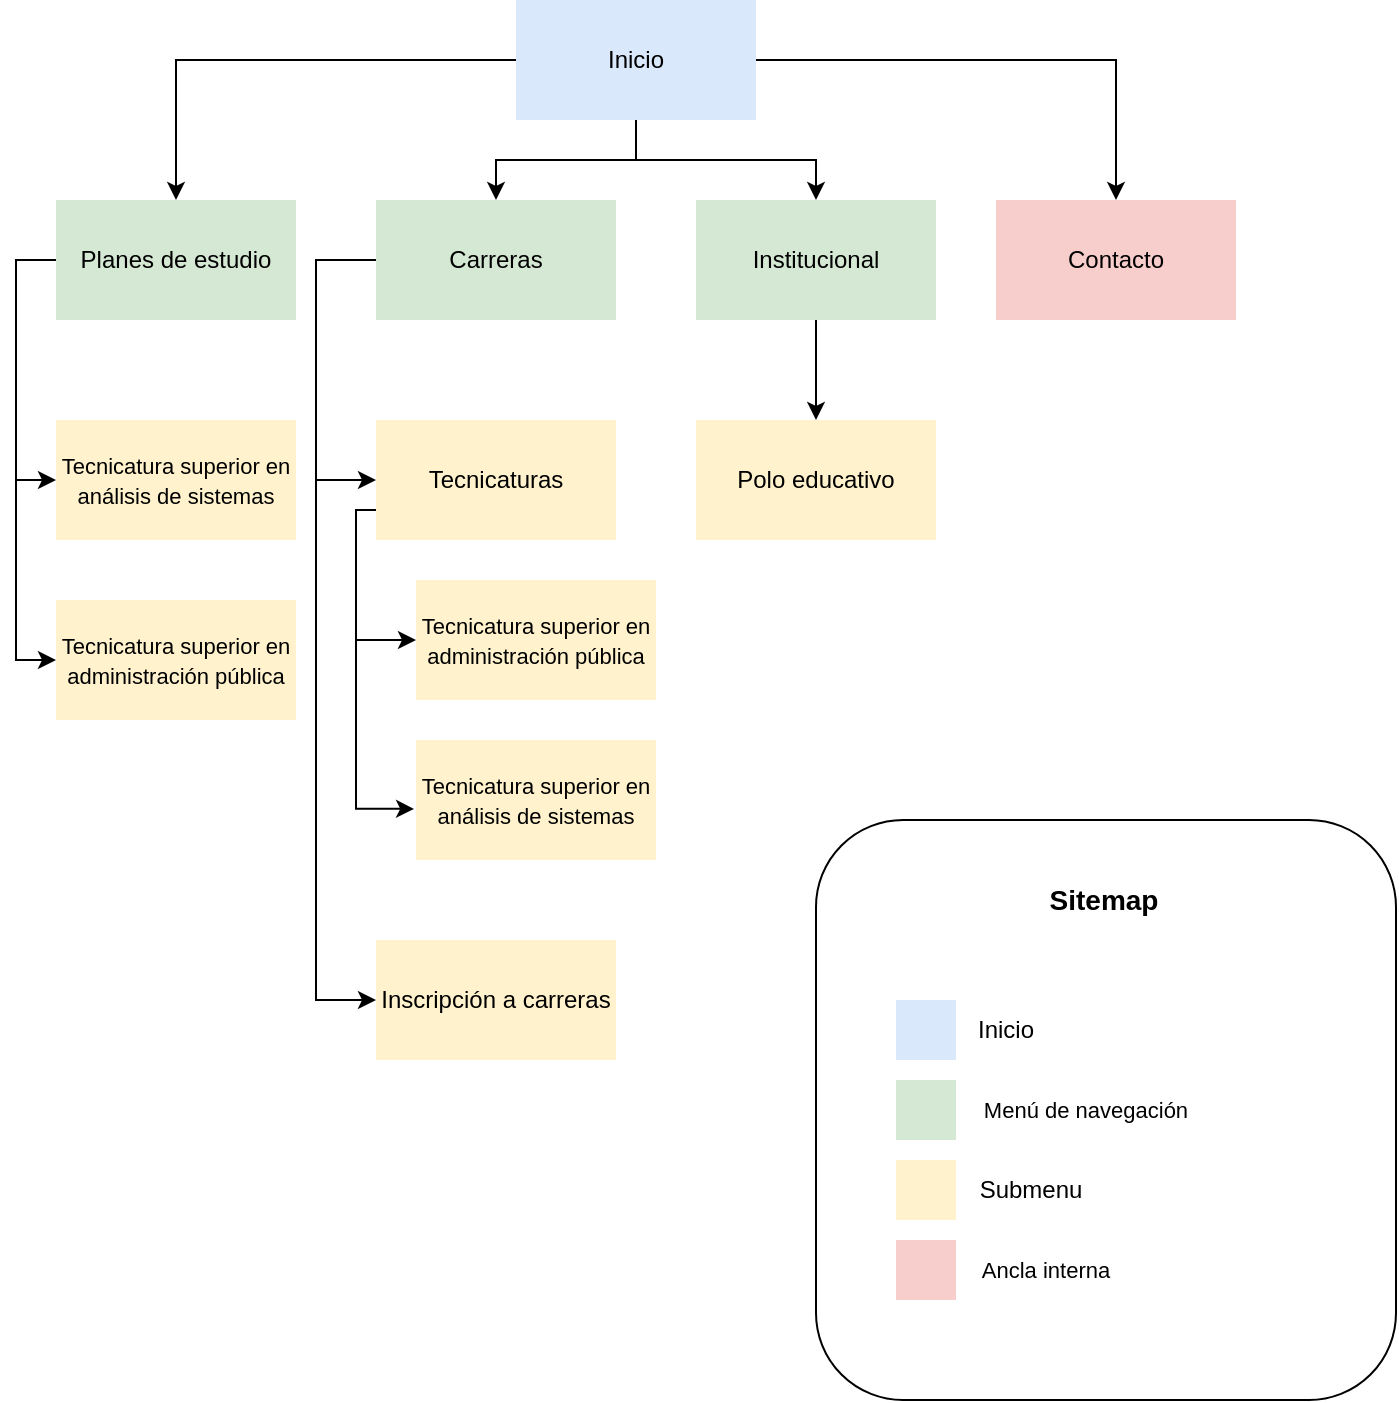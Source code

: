 <mxfile version="14.8.2" type="device"><diagram id="9yBA1WH_0XfxqWVXMuj-" name="Page-1"><mxGraphModel dx="1585" dy="849" grid="1" gridSize="10" guides="1" tooltips="1" connect="1" arrows="1" fold="1" page="1" pageScale="1" pageWidth="827" pageHeight="1169" math="0" shadow="0"><root><mxCell id="0"/><mxCell id="1" parent="0"/><mxCell id="jkaZZgdF9LxKeGd1pbyx-8" style="edgeStyle=orthogonalEdgeStyle;rounded=0;orthogonalLoop=1;jettySize=auto;html=1;entryX=0.5;entryY=0;entryDx=0;entryDy=0;" parent="1" source="jkaZZgdF9LxKeGd1pbyx-1" target="jkaZZgdF9LxKeGd1pbyx-3" edge="1"><mxGeometry relative="1" as="geometry"/></mxCell><mxCell id="jkaZZgdF9LxKeGd1pbyx-9" style="edgeStyle=orthogonalEdgeStyle;rounded=0;orthogonalLoop=1;jettySize=auto;html=1;entryX=0.5;entryY=0;entryDx=0;entryDy=0;" parent="1" source="jkaZZgdF9LxKeGd1pbyx-1" target="jkaZZgdF9LxKeGd1pbyx-2" edge="1"><mxGeometry relative="1" as="geometry"/></mxCell><mxCell id="jkaZZgdF9LxKeGd1pbyx-10" style="edgeStyle=orthogonalEdgeStyle;rounded=0;orthogonalLoop=1;jettySize=auto;html=1;entryX=0.5;entryY=0;entryDx=0;entryDy=0;" parent="1" source="jkaZZgdF9LxKeGd1pbyx-1" target="jkaZZgdF9LxKeGd1pbyx-5" edge="1"><mxGeometry relative="1" as="geometry"/></mxCell><mxCell id="jkaZZgdF9LxKeGd1pbyx-11" style="edgeStyle=orthogonalEdgeStyle;rounded=0;orthogonalLoop=1;jettySize=auto;html=1;entryX=0.5;entryY=0;entryDx=0;entryDy=0;" parent="1" source="jkaZZgdF9LxKeGd1pbyx-1" target="jkaZZgdF9LxKeGd1pbyx-4" edge="1"><mxGeometry relative="1" as="geometry"><mxPoint x="500" y="270" as="targetPoint"/></mxGeometry></mxCell><mxCell id="jkaZZgdF9LxKeGd1pbyx-1" value="Inicio" style="rounded=0;whiteSpace=wrap;html=1;fillColor=#dae8fc;strokeColor=none;" parent="1" vertex="1"><mxGeometry x="340" y="190" width="120" height="60" as="geometry"/></mxCell><mxCell id="jkaZZgdF9LxKeGd1pbyx-17" style="edgeStyle=orthogonalEdgeStyle;rounded=0;orthogonalLoop=1;jettySize=auto;html=1;entryX=0;entryY=0.5;entryDx=0;entryDy=0;" parent="1" source="jkaZZgdF9LxKeGd1pbyx-2" target="jkaZZgdF9LxKeGd1pbyx-15" edge="1"><mxGeometry relative="1" as="geometry"><Array as="points"><mxPoint x="90" y="320"/><mxPoint x="90" y="520"/></Array></mxGeometry></mxCell><mxCell id="jkaZZgdF9LxKeGd1pbyx-20" style="edgeStyle=orthogonalEdgeStyle;rounded=0;orthogonalLoop=1;jettySize=auto;html=1;entryX=0;entryY=0.5;entryDx=0;entryDy=0;exitX=0;exitY=0.5;exitDx=0;exitDy=0;" parent="1" source="jkaZZgdF9LxKeGd1pbyx-2" target="jkaZZgdF9LxKeGd1pbyx-14" edge="1"><mxGeometry relative="1" as="geometry"><Array as="points"><mxPoint x="90" y="320"/><mxPoint x="90" y="430"/></Array></mxGeometry></mxCell><mxCell id="jkaZZgdF9LxKeGd1pbyx-2" value="Planes de estudio" style="rounded=0;whiteSpace=wrap;html=1;fillColor=#d5e8d4;strokeColor=none;" parent="1" vertex="1"><mxGeometry x="110" y="290" width="120" height="60" as="geometry"/></mxCell><mxCell id="jkaZZgdF9LxKeGd1pbyx-6" style="edgeStyle=orthogonalEdgeStyle;rounded=0;orthogonalLoop=1;jettySize=auto;html=1;entryX=0;entryY=0.5;entryDx=0;entryDy=0;exitX=0;exitY=0.5;exitDx=0;exitDy=0;" parent="1" source="jkaZZgdF9LxKeGd1pbyx-3" target="jkaZZgdF9LxKeGd1pbyx-7" edge="1"><mxGeometry relative="1" as="geometry"><mxPoint x="340" y="400" as="targetPoint"/><Array as="points"><mxPoint x="240" y="320"/><mxPoint x="240" y="430"/></Array></mxGeometry></mxCell><mxCell id="jkaZZgdF9LxKeGd1pbyx-13" style="edgeStyle=orthogonalEdgeStyle;rounded=0;orthogonalLoop=1;jettySize=auto;html=1;exitX=0;exitY=0.5;exitDx=0;exitDy=0;entryX=0;entryY=0.5;entryDx=0;entryDy=0;" parent="1" source="jkaZZgdF9LxKeGd1pbyx-3" target="jkaZZgdF9LxKeGd1pbyx-12" edge="1"><mxGeometry relative="1" as="geometry"><Array as="points"><mxPoint x="240" y="320"/><mxPoint x="240" y="690"/></Array></mxGeometry></mxCell><mxCell id="jkaZZgdF9LxKeGd1pbyx-3" value="Carreras" style="rounded=0;whiteSpace=wrap;html=1;fillColor=#d5e8d4;strokeColor=none;" parent="1" vertex="1"><mxGeometry x="270" y="290" width="120" height="60" as="geometry"/></mxCell><mxCell id="vkjhP3fLSl-NsjwEyOaY-2" style="edgeStyle=orthogonalEdgeStyle;rounded=0;orthogonalLoop=1;jettySize=auto;html=1;entryX=0.5;entryY=0;entryDx=0;entryDy=0;" edge="1" parent="1" source="jkaZZgdF9LxKeGd1pbyx-4" target="jkaZZgdF9LxKeGd1pbyx-22"><mxGeometry relative="1" as="geometry"/></mxCell><mxCell id="jkaZZgdF9LxKeGd1pbyx-4" value="Institucional" style="rounded=0;whiteSpace=wrap;html=1;fillColor=#d5e8d4;strokeColor=none;" parent="1" vertex="1"><mxGeometry x="430" y="290" width="120" height="60" as="geometry"/></mxCell><mxCell id="jkaZZgdF9LxKeGd1pbyx-5" value="Contacto" style="rounded=0;whiteSpace=wrap;html=1;fillColor=#f8cecc;strokeColor=none;" parent="1" vertex="1"><mxGeometry x="580" y="290" width="120" height="60" as="geometry"/></mxCell><mxCell id="vkjhP3fLSl-NsjwEyOaY-7" style="edgeStyle=orthogonalEdgeStyle;rounded=0;orthogonalLoop=1;jettySize=auto;html=1;exitX=0;exitY=0.75;exitDx=0;exitDy=0;entryX=0;entryY=0.5;entryDx=0;entryDy=0;" edge="1" parent="1" source="jkaZZgdF9LxKeGd1pbyx-7" target="vkjhP3fLSl-NsjwEyOaY-6"><mxGeometry relative="1" as="geometry"><Array as="points"><mxPoint x="260" y="445"/><mxPoint x="260" y="510"/></Array></mxGeometry></mxCell><mxCell id="vkjhP3fLSl-NsjwEyOaY-10" style="edgeStyle=orthogonalEdgeStyle;rounded=0;orthogonalLoop=1;jettySize=auto;html=1;exitX=0;exitY=0.75;exitDx=0;exitDy=0;entryX=-0.008;entryY=0.574;entryDx=0;entryDy=0;entryPerimeter=0;" edge="1" parent="1" source="jkaZZgdF9LxKeGd1pbyx-7" target="vkjhP3fLSl-NsjwEyOaY-5"><mxGeometry relative="1" as="geometry"><Array as="points"><mxPoint x="260" y="445"/><mxPoint x="260" y="594"/></Array></mxGeometry></mxCell><mxCell id="jkaZZgdF9LxKeGd1pbyx-7" value="Tecnicaturas" style="rounded=0;whiteSpace=wrap;html=1;fillColor=#fff2cc;strokeColor=none;" parent="1" vertex="1"><mxGeometry x="270" y="400" width="120" height="60" as="geometry"/></mxCell><mxCell id="jkaZZgdF9LxKeGd1pbyx-12" value="Inscripción a carreras" style="rounded=0;whiteSpace=wrap;html=1;fillColor=#fff2cc;strokeColor=none;" parent="1" vertex="1"><mxGeometry x="270" y="660" width="120" height="60" as="geometry"/></mxCell><mxCell id="jkaZZgdF9LxKeGd1pbyx-14" value="&lt;font style=&quot;font-size: 11px&quot;&gt;Tecnicatura superior en análisis de sistemas&lt;/font&gt;" style="rounded=0;whiteSpace=wrap;html=1;fillColor=#fff2cc;strokeColor=none;" parent="1" vertex="1"><mxGeometry x="110" y="400" width="120" height="60" as="geometry"/></mxCell><mxCell id="jkaZZgdF9LxKeGd1pbyx-15" value="&lt;font style=&quot;font-size: 11px&quot;&gt;Tecnicatura superior en administración pública&lt;br&gt;&lt;/font&gt;" style="rounded=0;whiteSpace=wrap;html=1;fillColor=#fff2cc;strokeColor=none;" parent="1" vertex="1"><mxGeometry x="110" y="490" width="120" height="60" as="geometry"/></mxCell><mxCell id="jkaZZgdF9LxKeGd1pbyx-22" value="Polo educativo" style="rounded=0;whiteSpace=wrap;html=1;fillColor=#fff2cc;strokeColor=none;" parent="1" vertex="1"><mxGeometry x="430" y="400" width="120" height="60" as="geometry"/></mxCell><mxCell id="jkaZZgdF9LxKeGd1pbyx-31" value="" style="rounded=1;whiteSpace=wrap;html=1;" parent="1" vertex="1"><mxGeometry x="490" y="600" width="290" height="290" as="geometry"/></mxCell><mxCell id="jkaZZgdF9LxKeGd1pbyx-32" value="" style="whiteSpace=wrap;html=1;aspect=fixed;fillColor=#dae8fc;strokeColor=none;" parent="1" vertex="1"><mxGeometry x="530" y="690" width="30" height="30" as="geometry"/></mxCell><mxCell id="jkaZZgdF9LxKeGd1pbyx-33" value="" style="whiteSpace=wrap;html=1;aspect=fixed;fillColor=#d5e8d4;strokeColor=none;" parent="1" vertex="1"><mxGeometry x="530" y="730" width="30" height="30" as="geometry"/></mxCell><mxCell id="jkaZZgdF9LxKeGd1pbyx-34" value="" style="whiteSpace=wrap;html=1;aspect=fixed;fillColor=#fff2cc;strokeColor=none;" parent="1" vertex="1"><mxGeometry x="530" y="770" width="30" height="30" as="geometry"/></mxCell><mxCell id="jkaZZgdF9LxKeGd1pbyx-36" value="Inicio" style="text;html=1;strokeColor=none;fillColor=none;align=center;verticalAlign=middle;whiteSpace=wrap;rounded=0;" parent="1" vertex="1"><mxGeometry x="570" y="695" width="30" height="20" as="geometry"/></mxCell><mxCell id="jkaZZgdF9LxKeGd1pbyx-37" value="&lt;font style=&quot;font-size: 11px&quot;&gt;Menú de navegación&lt;/font&gt;" style="text;html=1;strokeColor=none;fillColor=none;align=center;verticalAlign=middle;whiteSpace=wrap;rounded=0;" parent="1" vertex="1"><mxGeometry x="570" y="735" width="110" height="20" as="geometry"/></mxCell><mxCell id="jkaZZgdF9LxKeGd1pbyx-38" value="Submenu" style="text;html=1;strokeColor=none;fillColor=none;align=center;verticalAlign=middle;whiteSpace=wrap;rounded=0;" parent="1" vertex="1"><mxGeometry x="570" y="775" width="55" height="20" as="geometry"/></mxCell><mxCell id="jkaZZgdF9LxKeGd1pbyx-39" value="&lt;font style=&quot;font-size: 14px&quot;&gt;&lt;b&gt;Sitemap&lt;/b&gt;&lt;/font&gt;" style="text;html=1;strokeColor=none;fillColor=none;align=center;verticalAlign=middle;whiteSpace=wrap;rounded=0;" parent="1" vertex="1"><mxGeometry x="613.75" y="630" width="40" height="20" as="geometry"/></mxCell><mxCell id="9iWwYdw2_b4ehEN3uo5i-4" value="" style="whiteSpace=wrap;html=1;aspect=fixed;fillColor=#f8cecc;strokeColor=none;" parent="1" vertex="1"><mxGeometry x="530" y="810" width="30" height="30" as="geometry"/></mxCell><mxCell id="9iWwYdw2_b4ehEN3uo5i-5" value="&lt;font style=&quot;font-size: 11px&quot;&gt;Ancla interna&lt;/font&gt;" style="text;html=1;strokeColor=none;fillColor=none;align=center;verticalAlign=middle;whiteSpace=wrap;rounded=0;" parent="1" vertex="1"><mxGeometry x="570" y="815" width="70" height="20" as="geometry"/></mxCell><mxCell id="vkjhP3fLSl-NsjwEyOaY-5" value="&lt;font style=&quot;font-size: 11px&quot;&gt;Tecnicatura superior en análisis de sistemas&lt;/font&gt;" style="rounded=0;whiteSpace=wrap;html=1;fillColor=#fff2cc;strokeColor=none;" vertex="1" parent="1"><mxGeometry x="290" y="560" width="120" height="60" as="geometry"/></mxCell><mxCell id="vkjhP3fLSl-NsjwEyOaY-6" value="&lt;font style=&quot;font-size: 11px&quot;&gt;Tecnicatura superior en administración pública&lt;br&gt;&lt;/font&gt;" style="rounded=0;whiteSpace=wrap;html=1;fillColor=#fff2cc;strokeColor=none;" vertex="1" parent="1"><mxGeometry x="290" y="480" width="120" height="60" as="geometry"/></mxCell></root></mxGraphModel></diagram></mxfile>